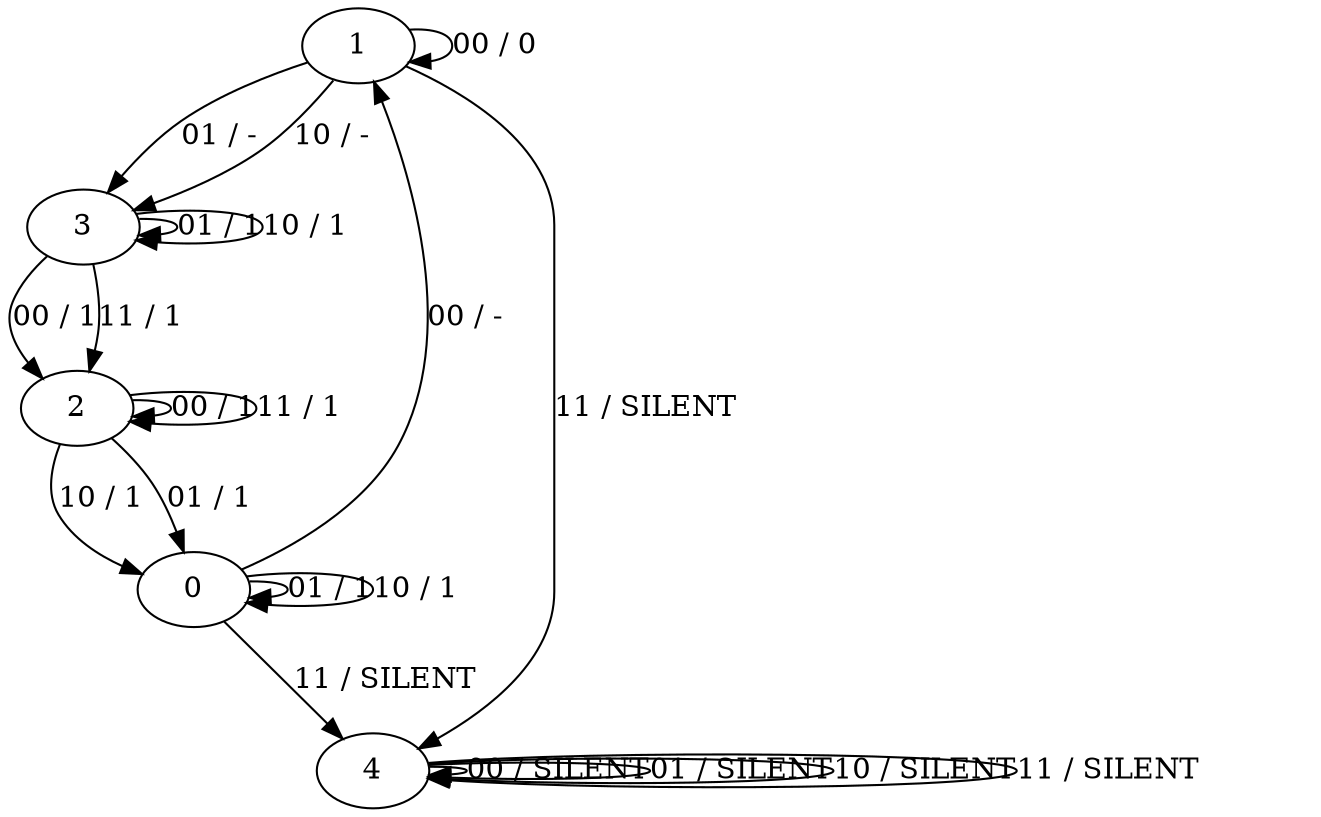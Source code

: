 digraph {
1
0
2
3
4
1 -> 1 [label="00 / 0"]
1 -> 3 [label="01 / -"]
1 -> 3 [label="10 / -"]
1 -> 4 [label="11 / SILENT"]
0 -> 1 [label="00 / -"]
0 -> 0 [label="01 / 1"]
0 -> 0 [label="10 / 1"]
0 -> 4 [label="11 / SILENT"]
2 -> 2 [label="00 / 1"]
2 -> 0 [label="01 / 1"]
2 -> 0 [label="10 / 1"]
2 -> 2 [label="11 / 1"]
3 -> 2 [label="00 / 1"]
3 -> 3 [label="01 / 1"]
3 -> 3 [label="10 / 1"]
3 -> 2 [label="11 / 1"]
4 -> 4 [label="00 / SILENT"]
4 -> 4 [label="01 / SILENT"]
4 -> 4 [label="10 / SILENT"]
4 -> 4 [label="11 / SILENT"]
}
